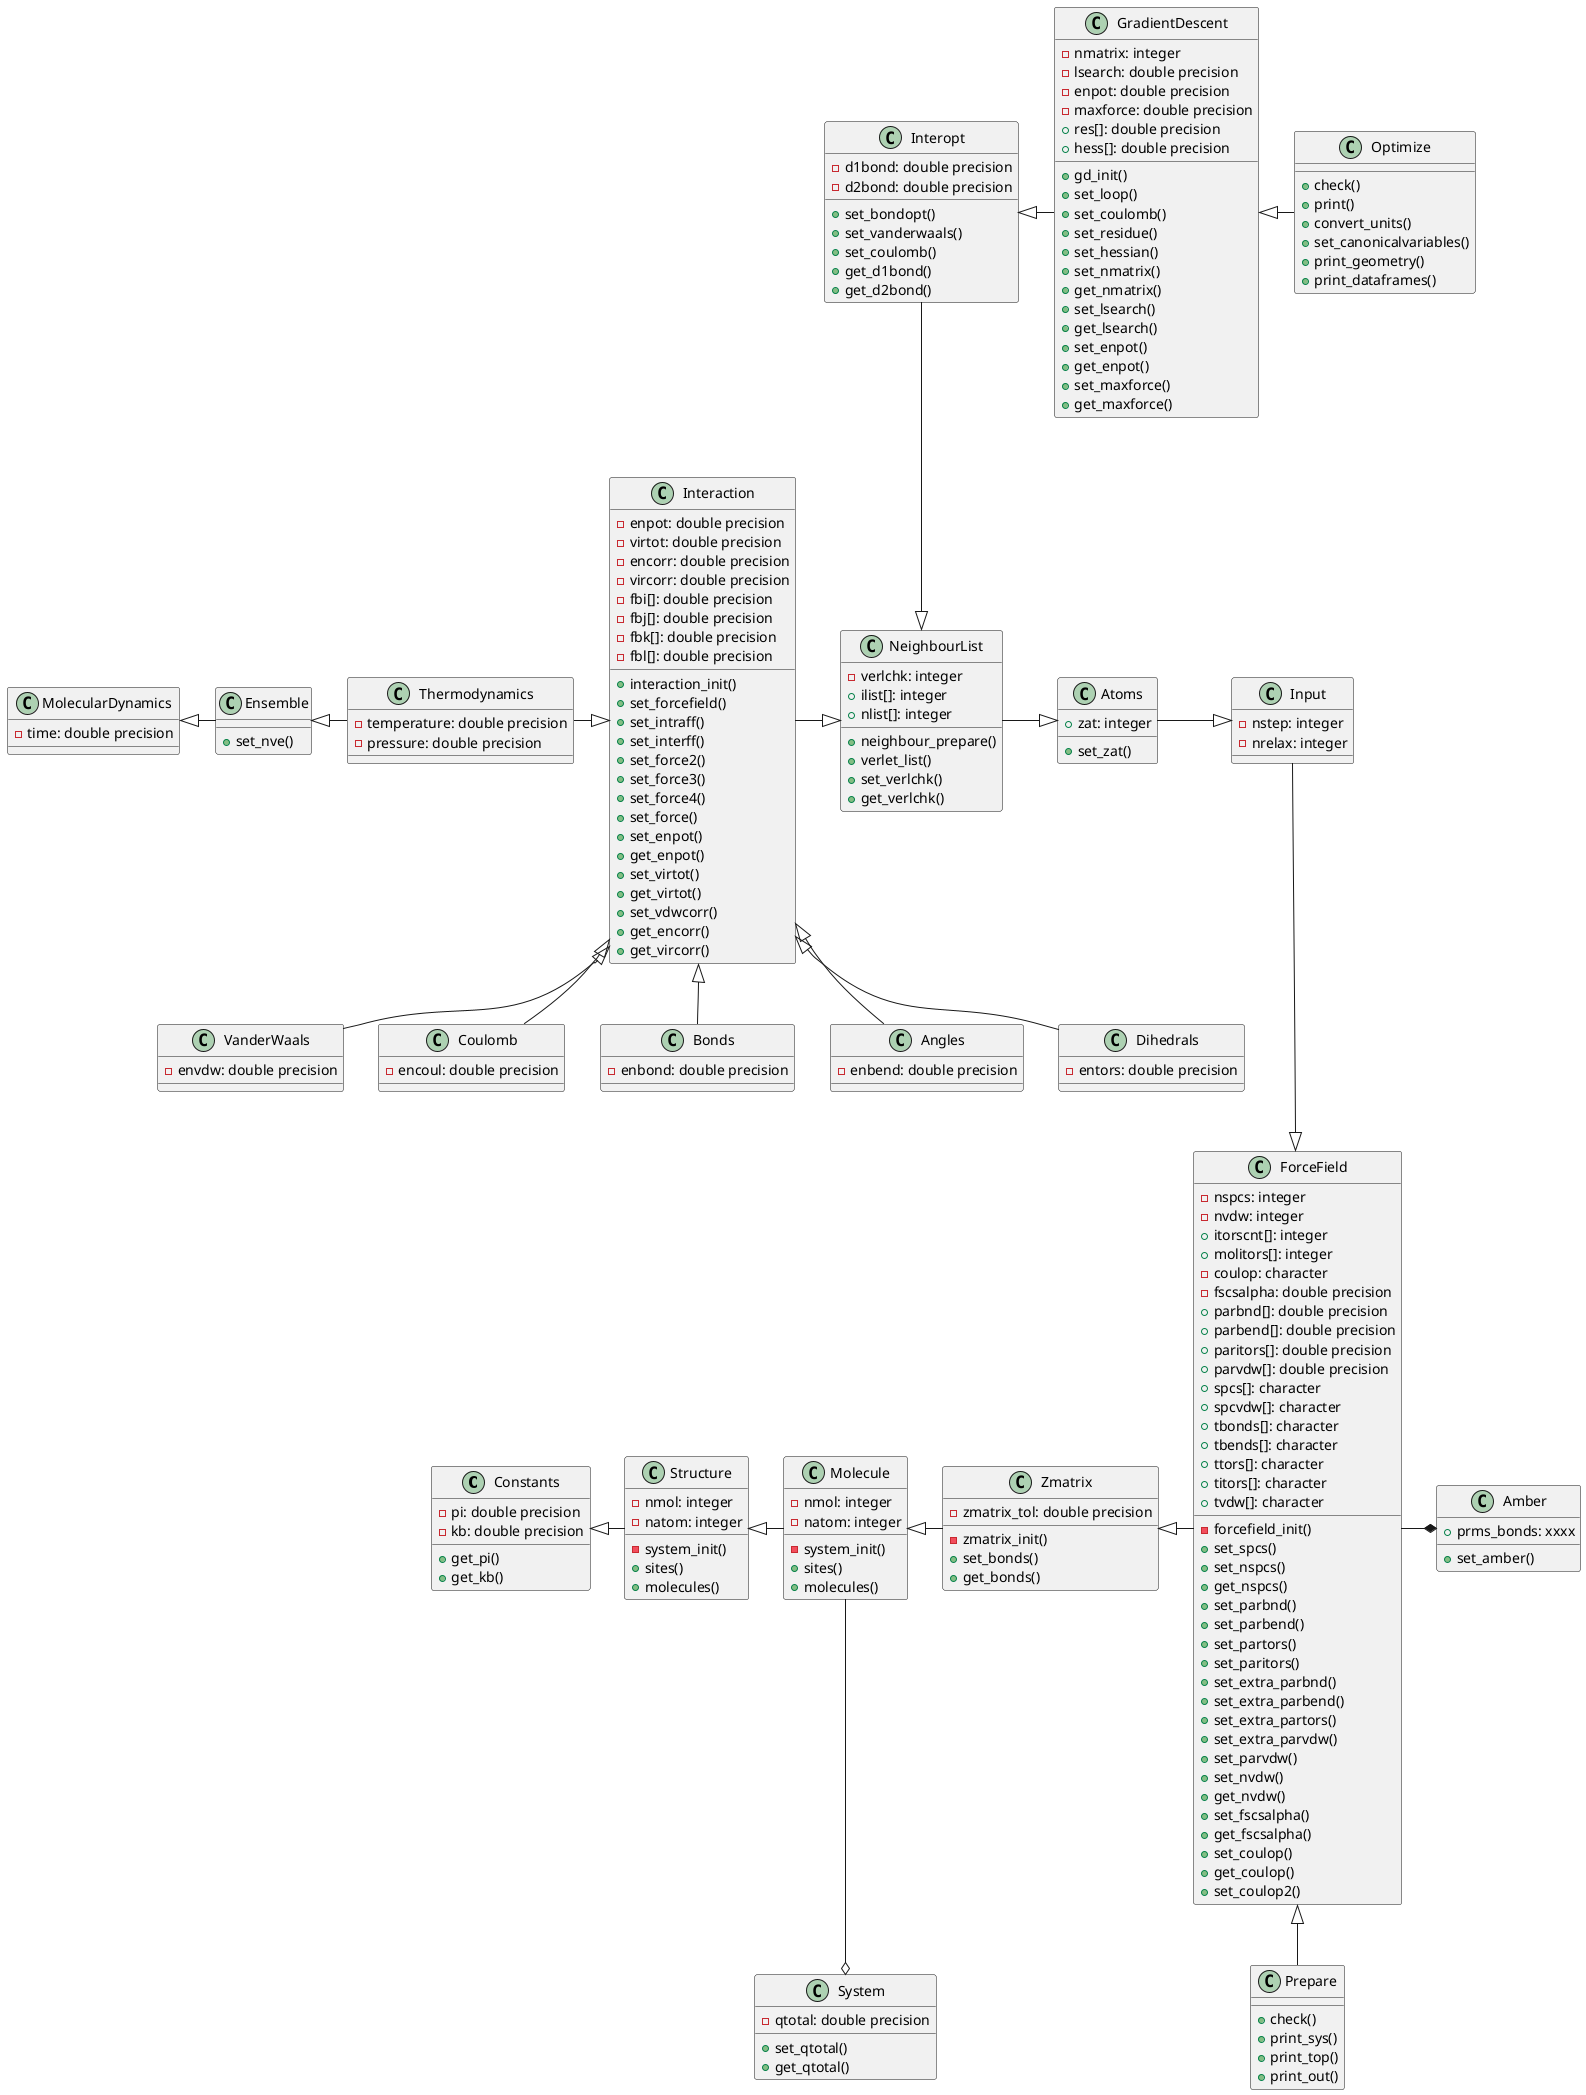 @startuml
class Constants{
    - pi: double precision
    - kb: double precision
    + get_pi()
    + get_kb()
}
class Structure{
    - nmol: integer
    - natom: integer
    - system_init()
    + sites()
    + molecules()
}
Constants <|- Structure
class Molecule{
    - nmol: integer
    - natom: integer
    - system_init()
    + sites()
    + molecules()
}
Structure <|- Molecule
class System{
    - qtotal: double precision
    + set_qtotal()
    + get_qtotal()
}
Molecule --o System
class Zmatrix{
    - zmatrix_tol: double precision
    - zmatrix_init()
    + set_bonds()
    + get_bonds()
}
Molecule <|- Zmatrix
class ForceField{
    - nspcs: integer
    - nvdw: integer
    + itorscnt[]: integer
    + molitors[]: integer
    - coulop: character
    - fscsalpha: double precision
    + parbnd[]: double precision
    + parbend[]: double precision
    + paritors[]: double precision
    + parvdw[]: double precision
    + spcs[]: character
    + spcvdw[]: character
    + tbonds[]: character
    + tbends[]: character
    + ttors[]: character
    + titors[]: character
    + tvdw[]: character
    - forcefield_init()
    + set_spcs()
    + set_nspcs()
    + get_nspcs()
    + set_parbnd()
    + set_parbend()
    + set_partors()
    + set_paritors()
    + set_extra_parbnd()
    + set_extra_parbend()
    + set_extra_partors()
    + set_extra_parvdw()
    + set_parvdw()
    + set_nvdw()
    + get_nvdw()
    + set_fscsalpha()
    + get_fscsalpha()
    + set_coulop()
    + get_coulop()
    + set_coulop2()
}
Zmatrix <|- ForceField
class Amber{
    + prms_bonds: xxxx
    + set_amber()
}
ForceField -* Amber
class Prepare{
    + check()
    + print_sys()
    + print_top()
    + print_out()
}
ForceField <|-- Prepare
class Input{
    - nstep: integer
    - nrelax: integer
}
Input ---|> ForceField
class Atoms{
    + zat: integer
    + set_zat()
}
Atoms -|> Input
class NeighbourList{
    - verlchk: integer
    + ilist[]: integer
    + nlist[]: integer
    + neighbour_prepare()
    + verlet_list()
    + set_verlchk()
    + get_verlchk()
}
NeighbourList -|> Atoms
class Interaction{
    - enpot: double precision
    - virtot: double precision
    - encorr: double precision
    - vircorr: double precision
    - fbi[]: double precision
    - fbj[]: double precision
    - fbk[]: double precision
    - fbl[]: double precision
    + interaction_init()
    + set_forcefield()
    + set_intraff()
    + set_interff()
    + set_force2()
    + set_force3()
    + set_force4()
    + set_force()
    + set_enpot()
    + get_enpot()
    + set_virtot()
    + get_virtot()
    + set_vdwcorr()
    + get_encorr()
    + get_vircorr()
}
Interaction -|> NeighbourList
class Thermodynamics{
    - temperature: double precision
    - pressure: double precision
}
Thermodynamics -|> Interaction
class VanderWaals{
    - envdw: double precision
}
Interaction <|-- VanderWaals
class Coulomb{
    - encoul: double precision
}
Interaction <|-- Coulomb
class Bonds{
    - enbond: double precision
}
Interaction <|-- Bonds
class Angles{
    - enbend: double precision
}
Interaction <|-- Angles
class Dihedrals{
    - entors: double precision
}
Interaction <|-- Dihedrals
class Ensemble{
    + set_nve()
}
Ensemble <|- Thermodynamics
class MolecularDynamics{
    - time: double precision   
}
MolecularDynamics <|- Ensemble
'
' classes de otimizacao
'
class Interopt{
    - d1bond: double precision
    - d2bond: double precision
    + set_bondopt()
    + set_vanderwaals()
    + set_coulomb()
    + get_d1bond()
    + get_d2bond()
}
Interopt --|> NeighbourList
class GradientDescent{
    - nmatrix: integer
    - lsearch: double precision
    - enpot: double precision
    - maxforce: double precision
    + res[]: double precision
    + hess[]: double precision
    + gd_init()
    + set_loop()
    + set_coulomb()
    + set_residue()
    + set_hessian()
    + set_nmatrix()
    + get_nmatrix()
    + set_lsearch()
    + get_lsearch()
    + set_enpot()
    + get_enpot()
    + set_maxforce()
    + get_maxforce()
}
Interopt <|- GradientDescent
class Optimize{
    + check()
    + print()
    + convert_units()
    + set_canonicalvariables()
    + print_geometry()
    + print_dataframes()
}
GradientDescent <|- Optimize
@enduml
